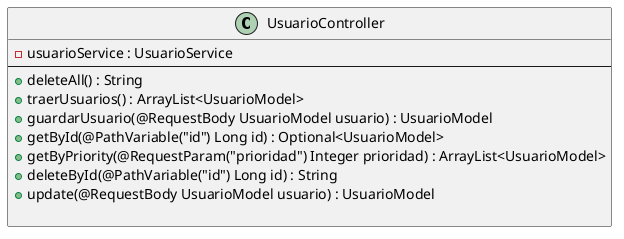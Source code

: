@startuml
class UsuarioController{
 - usuarioService : UsuarioService
 --
 + deleteAll() : String
 + traerUsuarios() : ArrayList<UsuarioModel>
 + guardarUsuario(@RequestBody UsuarioModel usuario) : UsuarioModel
 + getById(@PathVariable("id") Long id) : Optional<UsuarioModel>
 + getByPriority(@RequestParam("prioridad") Integer prioridad) : ArrayList<UsuarioModel>
 + deleteById(@PathVariable("id") Long id) : String
 + update(@RequestBody UsuarioModel usuario) : UsuarioModel

}
@enduml